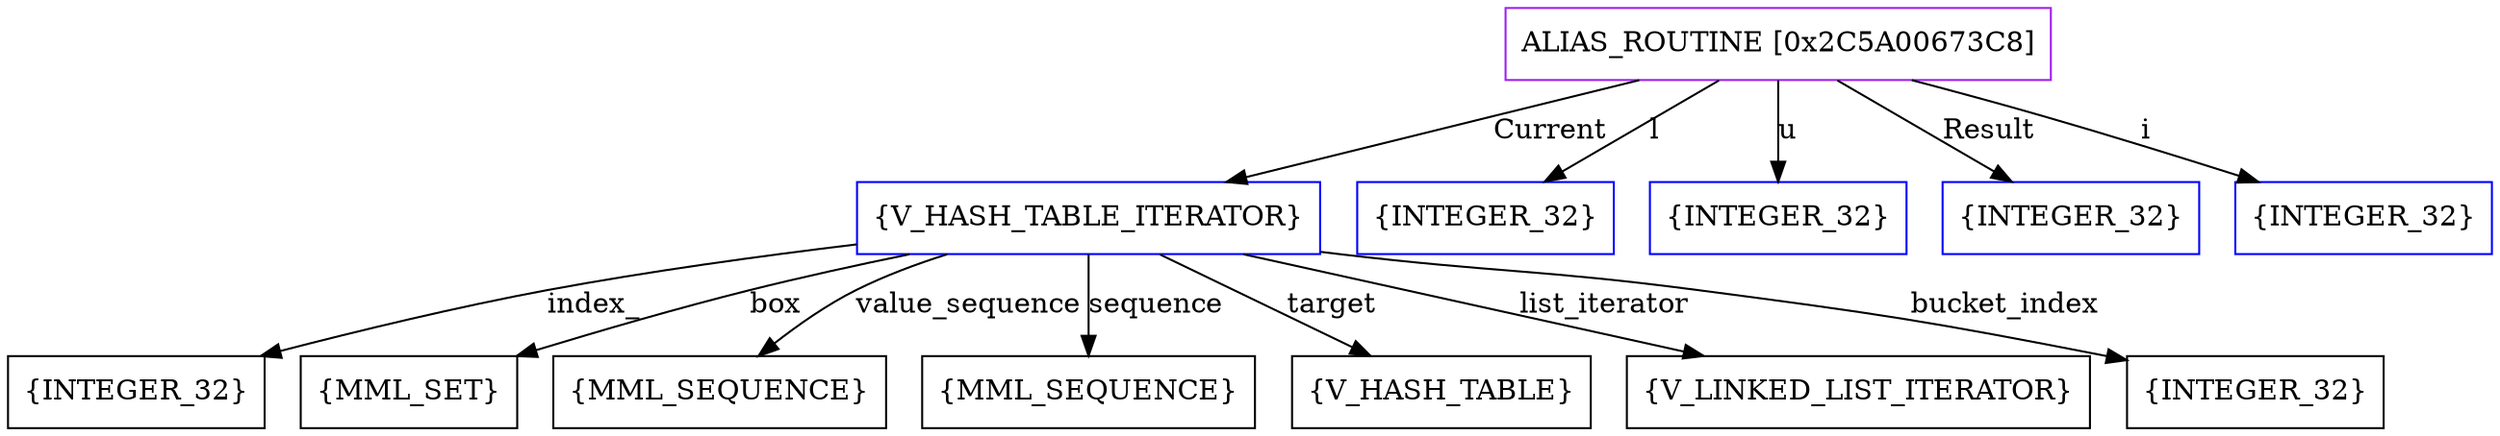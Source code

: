 digraph g {
	node [shape=box]
	b1[color=purple label=<ALIAS_ROUTINE [0x2C5A00673C8]>]
	b2[color=blue label=<{V_HASH_TABLE_ITERATOR}>]
	b3[label=<{INTEGER_32}>]
	b4[label=<{MML_SET}>]
	b5[label=<{MML_SEQUENCE}>]
	b6[label=<{MML_SEQUENCE}>]
	b7[label=<{V_HASH_TABLE}>]
	b8[label=<{V_LINKED_LIST_ITERATOR}>]
	b9[label=<{INTEGER_32}>]
	b10[color=blue label=<{INTEGER_32}>]
	b11[color=blue label=<{INTEGER_32}>]
	b12[color=blue label=<{INTEGER_32}>]
	b13[color=blue label=<{INTEGER_32}>]
	b1->b2[label=<Current>]
	b2->b3[label=<index_>]
	b2->b4[label=<box>]
	b2->b5[label=<value_sequence>]
	b2->b6[label=<sequence>]
	b2->b7[label=<target>]
	b2->b8[label=<list_iterator>]
	b2->b9[label=<bucket_index>]
	b1->b10[label=<l>]
	b1->b11[label=<u>]
	b1->b12[label=<Result>]
	b1->b13[label=<i>]
}
